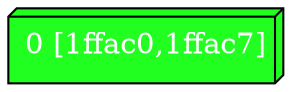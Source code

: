 diGraph libnss3{
	libnss3_0  [style=filled fillcolor="#20FF20" fontcolor="#ffffff" shape=box3d label="0 [1ffac0,1ffac7]"]


}